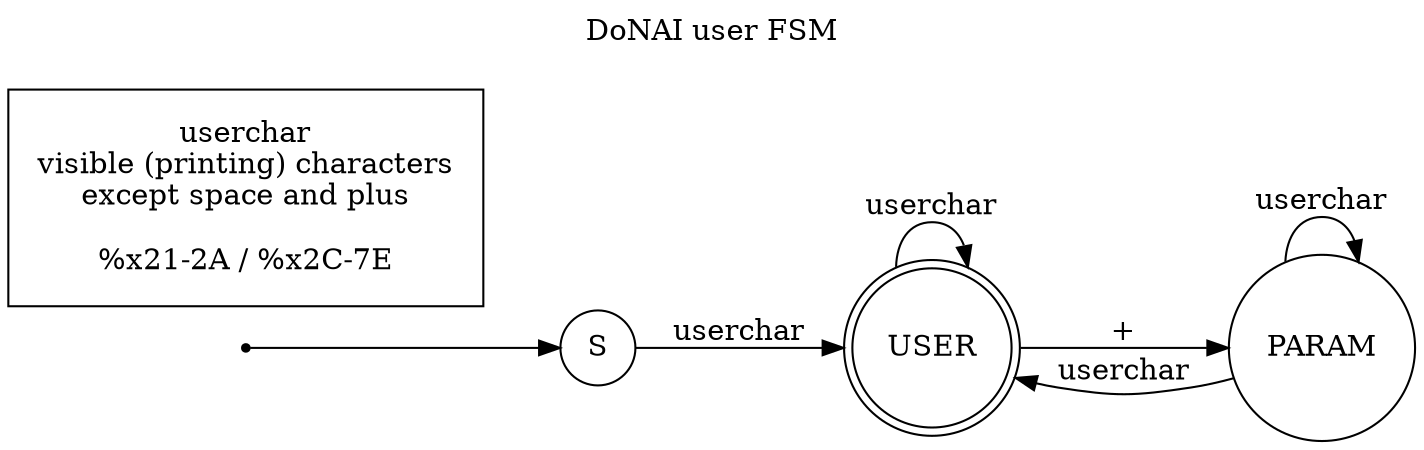 digraph finite_state_machine {
	rankdir=LR
	node [shape = doublecircle];
		USER;

	node [shape = point ];
		qi

	node [shape = circle];
		qi	-> S;

		S	-> USER [ label = "userchar" ];
		USER	-> USER [ label = "userchar" ];
		USER	-> PARAM [ label = "+" ];
		PARAM	-> PARAM [ label = "userchar" ];
		PARAM	-> USER [ label = "userchar" ];

	node[ shape=box, margin="0.2,0.2" ];
		userchar[ label = "userchar\nvisible (printing) characters\nexcept space and plus\n\n%x21-2A / %x2C-7E" ];

	// title
	labelloc="t";
	label="DoNAI user FSM\n\n";
}
